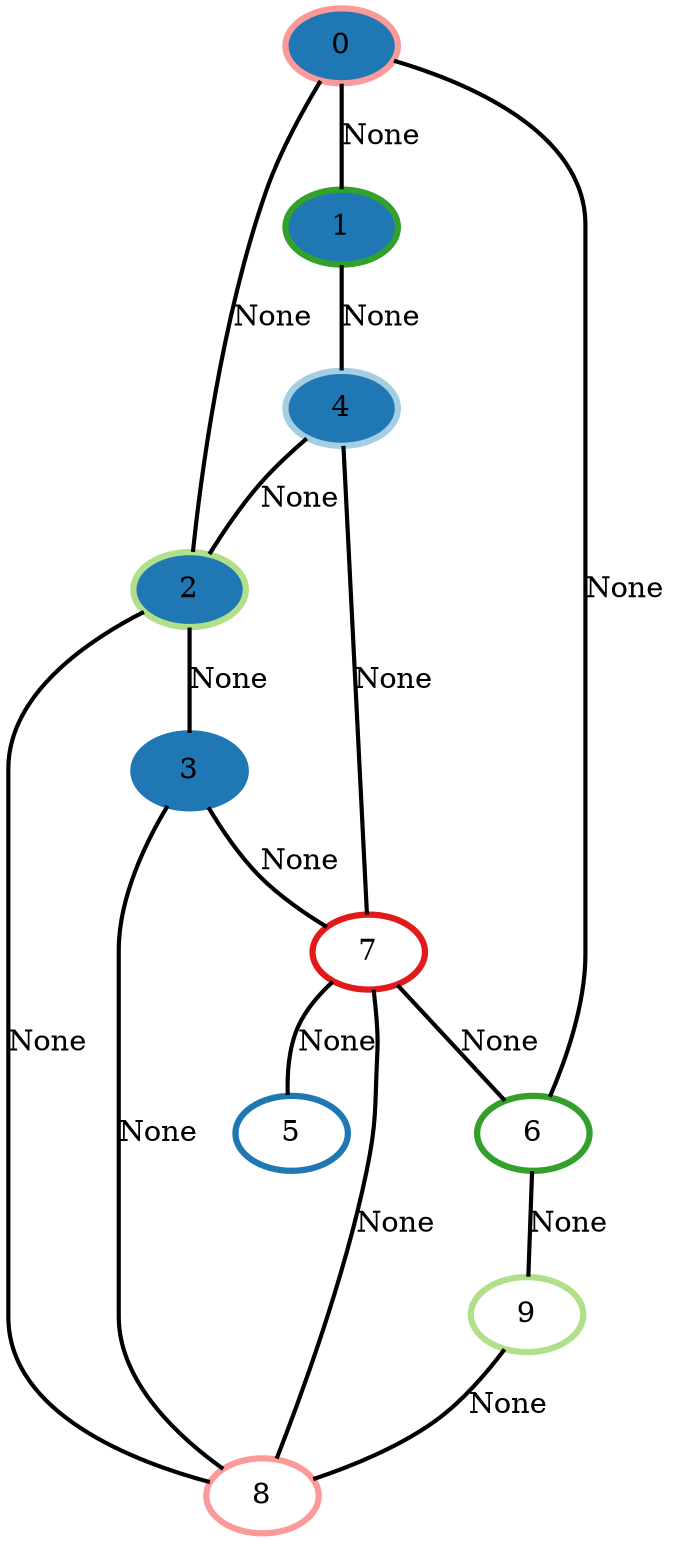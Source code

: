 graph G {
    0 [penwidth=3,label="0",color=5, colorscheme=paired12,style=filled,fillcolor=2]
    1 [penwidth=3,label="1",color=4, colorscheme=paired12,style=filled,fillcolor=2]
    2 [penwidth=3,label="2",color=3, colorscheme=paired12,style=filled,fillcolor=2]
    3 [penwidth=3,label="3",color=2, colorscheme=paired12,style=filled,fillcolor=2]
    4 [penwidth=3,label="4",color=1, colorscheme=paired12,style=filled,fillcolor=2]
    5 [penwidth=3,label="5",color=2, colorscheme=paired12]
    6 [penwidth=3,label="6",color=4, colorscheme=paired12]
    7 [penwidth=3,label="7",color=6, colorscheme=paired12]
    8 [penwidth=3,label="8",color=5, colorscheme=paired12]
    9 [penwidth=3,label="9",color=3, colorscheme=paired12]

    0--6 [penwidth=2,label="None"]
    4--2 [penwidth=2,label="None"]
    0--1 [penwidth=2,label="None"]
    9--8 [penwidth=2,label="None"]
    4--7 [penwidth=2,label="None"]
    0--2 [penwidth=2,label="None"]
    8--2 [penwidth=2,label="None"]
    6--9 [penwidth=2,label="None"]
    2--3 [penwidth=2,label="None"]
    3--8 [penwidth=2,label="None"]
    7--6 [penwidth=2,label="None"]
    3--7 [penwidth=2,label="None"]
    7--5 [penwidth=2,label="None"]
    1--4 [penwidth=2,label="None"]
    8--7 [penwidth=2,label="None"]
}